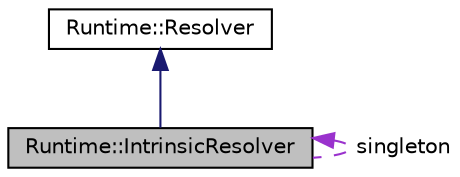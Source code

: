 digraph "Runtime::IntrinsicResolver"
{
  edge [fontname="Helvetica",fontsize="10",labelfontname="Helvetica",labelfontsize="10"];
  node [fontname="Helvetica",fontsize="10",shape=record];
  Node2 [label="Runtime::IntrinsicResolver",height=0.2,width=0.4,color="black", fillcolor="grey75", style="filled", fontcolor="black"];
  Node3 -> Node2 [dir="back",color="midnightblue",fontsize="10",style="solid",fontname="Helvetica"];
  Node3 [label="Runtime::Resolver",height=0.2,width=0.4,color="black", fillcolor="white", style="filled",URL="$struct_runtime_1_1_resolver.html"];
  Node2 -> Node2 [dir="back",color="darkorchid3",fontsize="10",style="dashed",label=" singleton" ,fontname="Helvetica"];
}
